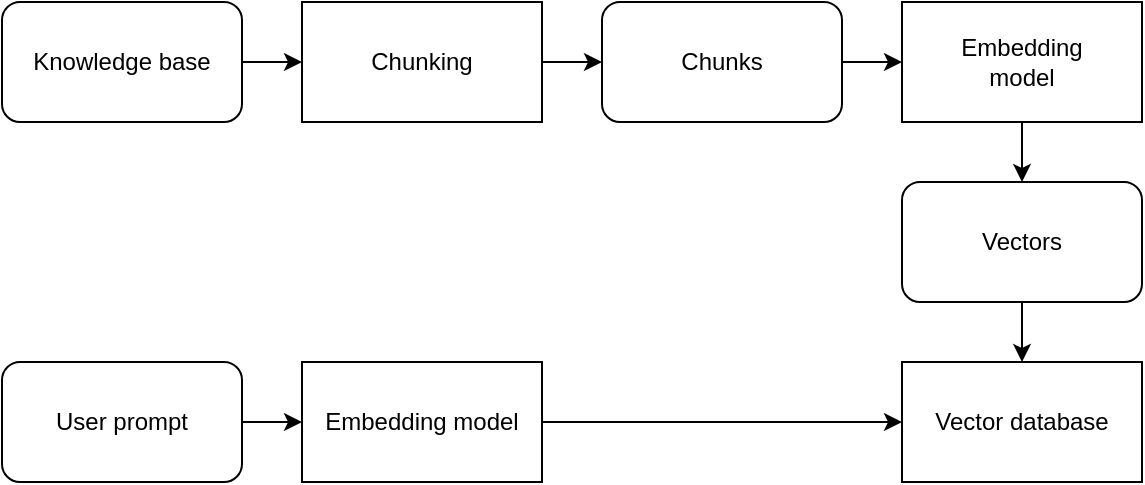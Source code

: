<mxfile version="26.0.11">
  <diagram name="Page-1" id="yciT8Hi7HAosEdu2nFU1">
    <mxGraphModel dx="985" dy="396" grid="1" gridSize="10" guides="1" tooltips="1" connect="1" arrows="1" fold="1" page="1" pageScale="1" pageWidth="850" pageHeight="1100" math="0" shadow="0">
      <root>
        <mxCell id="0" />
        <mxCell id="1" parent="0" />
        <mxCell id="cOC47AbGKx0B0AlaGBn4-14" style="edgeStyle=orthogonalEdgeStyle;rounded=0;orthogonalLoop=1;jettySize=auto;html=1;entryX=0;entryY=0.5;entryDx=0;entryDy=0;" edge="1" parent="1" source="cOC47AbGKx0B0AlaGBn4-1" target="cOC47AbGKx0B0AlaGBn4-2">
          <mxGeometry relative="1" as="geometry" />
        </mxCell>
        <mxCell id="cOC47AbGKx0B0AlaGBn4-1" value="Knowledge base" style="rounded=1;whiteSpace=wrap;html=1;" vertex="1" parent="1">
          <mxGeometry x="90" y="100" width="120" height="60" as="geometry" />
        </mxCell>
        <mxCell id="cOC47AbGKx0B0AlaGBn4-15" style="edgeStyle=orthogonalEdgeStyle;rounded=0;orthogonalLoop=1;jettySize=auto;html=1;entryX=0;entryY=0.5;entryDx=0;entryDy=0;" edge="1" parent="1" source="cOC47AbGKx0B0AlaGBn4-2" target="cOC47AbGKx0B0AlaGBn4-3">
          <mxGeometry relative="1" as="geometry" />
        </mxCell>
        <mxCell id="cOC47AbGKx0B0AlaGBn4-2" value="Chunking" style="rounded=0;whiteSpace=wrap;html=1;" vertex="1" parent="1">
          <mxGeometry x="240" y="100" width="120" height="60" as="geometry" />
        </mxCell>
        <mxCell id="cOC47AbGKx0B0AlaGBn4-16" style="edgeStyle=orthogonalEdgeStyle;rounded=0;orthogonalLoop=1;jettySize=auto;html=1;entryX=0;entryY=0.5;entryDx=0;entryDy=0;" edge="1" parent="1" source="cOC47AbGKx0B0AlaGBn4-3" target="cOC47AbGKx0B0AlaGBn4-4">
          <mxGeometry relative="1" as="geometry" />
        </mxCell>
        <mxCell id="cOC47AbGKx0B0AlaGBn4-3" value="Chunks" style="rounded=1;whiteSpace=wrap;html=1;" vertex="1" parent="1">
          <mxGeometry x="390" y="100" width="120" height="60" as="geometry" />
        </mxCell>
        <mxCell id="cOC47AbGKx0B0AlaGBn4-12" style="edgeStyle=orthogonalEdgeStyle;rounded=0;orthogonalLoop=1;jettySize=auto;html=1;entryX=0.5;entryY=0;entryDx=0;entryDy=0;" edge="1" parent="1" source="cOC47AbGKx0B0AlaGBn4-4" target="cOC47AbGKx0B0AlaGBn4-5">
          <mxGeometry relative="1" as="geometry" />
        </mxCell>
        <mxCell id="cOC47AbGKx0B0AlaGBn4-4" value="Embedding&lt;div&gt;model&lt;/div&gt;" style="rounded=0;whiteSpace=wrap;html=1;" vertex="1" parent="1">
          <mxGeometry x="540" y="100" width="120" height="60" as="geometry" />
        </mxCell>
        <mxCell id="cOC47AbGKx0B0AlaGBn4-11" style="edgeStyle=orthogonalEdgeStyle;rounded=0;orthogonalLoop=1;jettySize=auto;html=1;entryX=0.5;entryY=0;entryDx=0;entryDy=0;" edge="1" parent="1" source="cOC47AbGKx0B0AlaGBn4-5" target="cOC47AbGKx0B0AlaGBn4-6">
          <mxGeometry relative="1" as="geometry" />
        </mxCell>
        <mxCell id="cOC47AbGKx0B0AlaGBn4-5" value="Vectors" style="rounded=1;whiteSpace=wrap;html=1;" vertex="1" parent="1">
          <mxGeometry x="540" y="190" width="120" height="60" as="geometry" />
        </mxCell>
        <mxCell id="cOC47AbGKx0B0AlaGBn4-6" value="Vector database" style="rounded=0;whiteSpace=wrap;html=1;" vertex="1" parent="1">
          <mxGeometry x="540" y="280" width="120" height="60" as="geometry" />
        </mxCell>
        <mxCell id="cOC47AbGKx0B0AlaGBn4-9" style="edgeStyle=orthogonalEdgeStyle;rounded=0;orthogonalLoop=1;jettySize=auto;html=1;" edge="1" parent="1" source="cOC47AbGKx0B0AlaGBn4-7" target="cOC47AbGKx0B0AlaGBn4-6">
          <mxGeometry relative="1" as="geometry" />
        </mxCell>
        <mxCell id="cOC47AbGKx0B0AlaGBn4-7" value="Embedding model" style="rounded=0;whiteSpace=wrap;html=1;" vertex="1" parent="1">
          <mxGeometry x="240" y="280" width="120" height="60" as="geometry" />
        </mxCell>
        <mxCell id="cOC47AbGKx0B0AlaGBn4-13" style="edgeStyle=orthogonalEdgeStyle;rounded=0;orthogonalLoop=1;jettySize=auto;html=1;" edge="1" parent="1" source="cOC47AbGKx0B0AlaGBn4-8" target="cOC47AbGKx0B0AlaGBn4-7">
          <mxGeometry relative="1" as="geometry" />
        </mxCell>
        <mxCell id="cOC47AbGKx0B0AlaGBn4-8" value="User prompt" style="rounded=1;whiteSpace=wrap;html=1;" vertex="1" parent="1">
          <mxGeometry x="90" y="280" width="120" height="60" as="geometry" />
        </mxCell>
      </root>
    </mxGraphModel>
  </diagram>
</mxfile>
